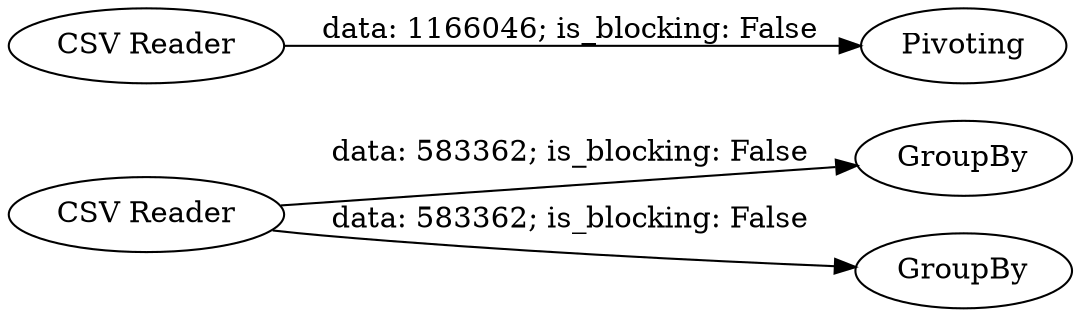 digraph {
	"-128405684513683746_6" [label="CSV Reader"]
	"-128405684513683746_9" [label=Pivoting]
	"-128405684513683746_8" [label=GroupBy]
	"-128405684513683746_7" [label=GroupBy]
	"-128405684513683746_4" [label="CSV Reader"]
	"-128405684513683746_4" -> "-128405684513683746_9" [label="data: 1166046; is_blocking: False"]
	"-128405684513683746_6" -> "-128405684513683746_7" [label="data: 583362; is_blocking: False"]
	"-128405684513683746_6" -> "-128405684513683746_8" [label="data: 583362; is_blocking: False"]
	rankdir=LR
}
